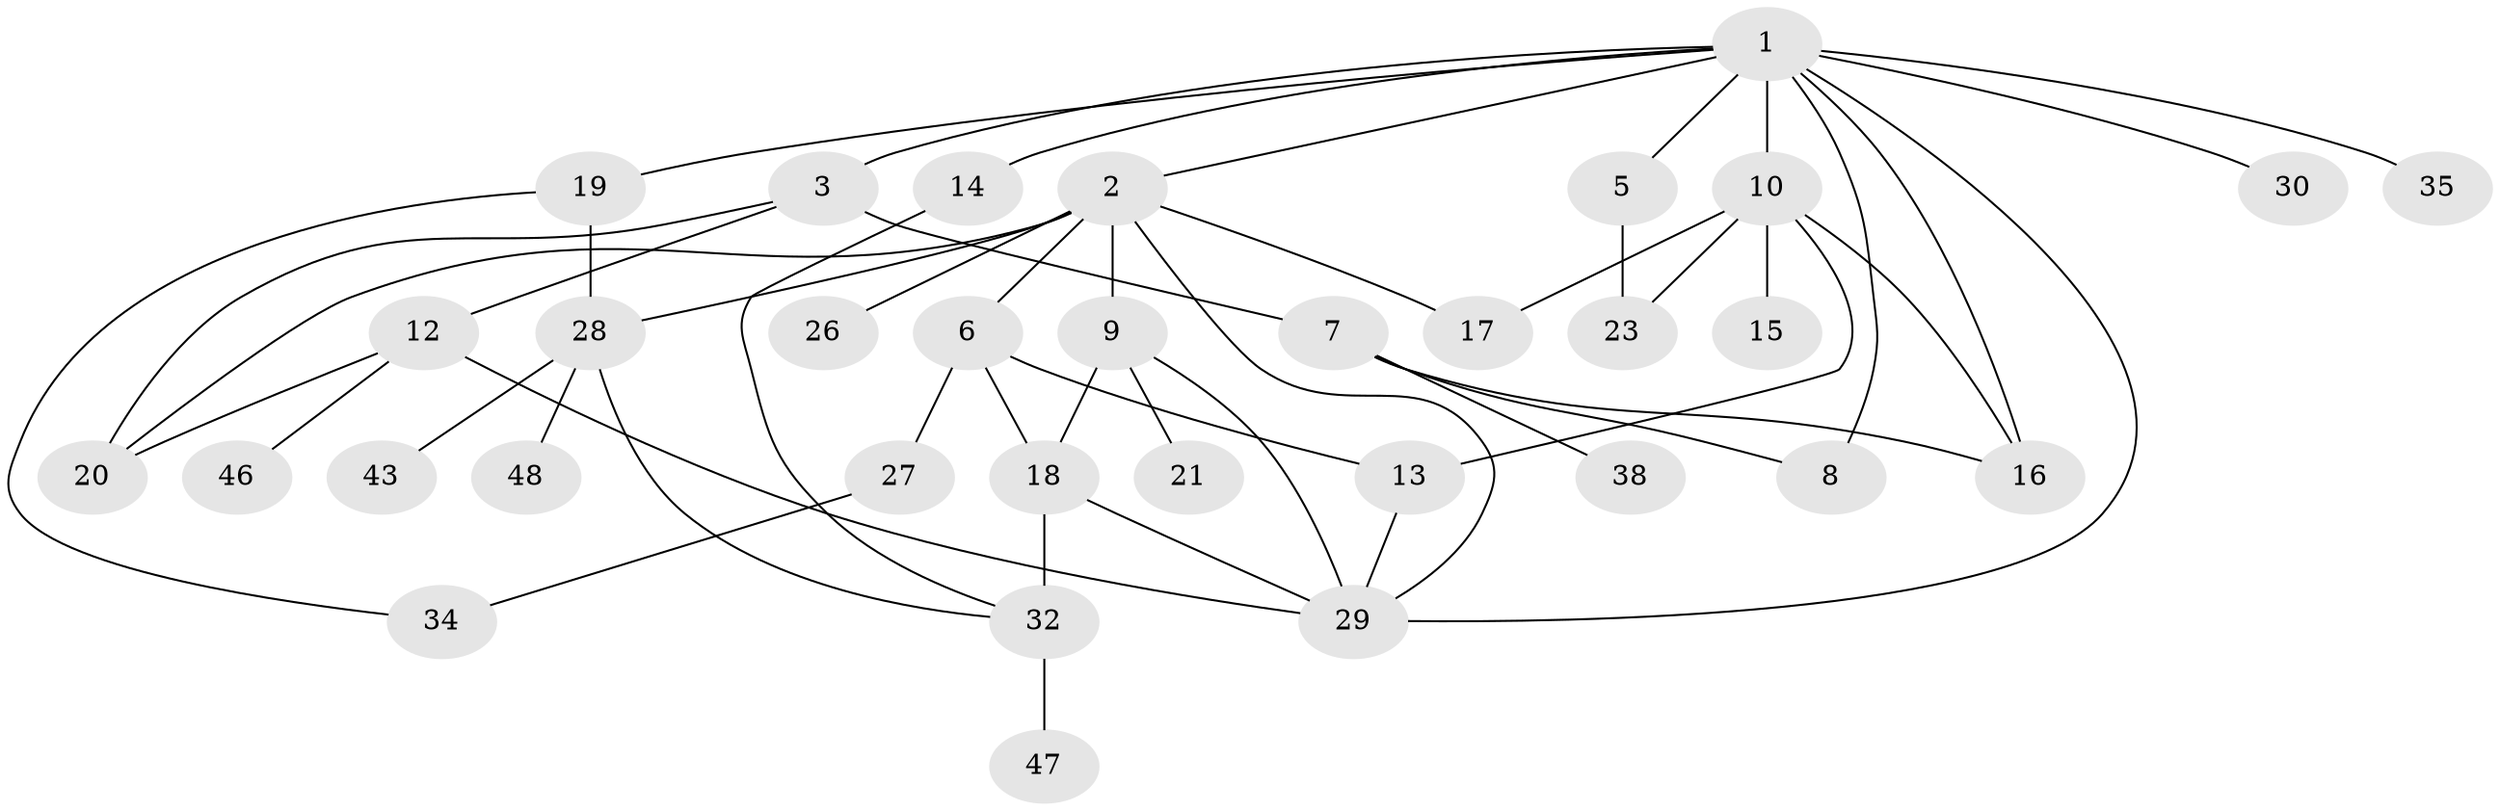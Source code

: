 // original degree distribution, {9: 0.02, 7: 0.02, 4: 0.2, 3: 0.18, 5: 0.04, 2: 0.26, 6: 0.02, 1: 0.26}
// Generated by graph-tools (version 1.1) at 2025/10/02/27/25 16:10:54]
// undirected, 33 vertices, 50 edges
graph export_dot {
graph [start="1"]
  node [color=gray90,style=filled];
  1 [super="+4"];
  2 [super="+25"];
  3 [super="+11"];
  5 [super="+42"];
  6 [super="+37"];
  7 [super="+24"];
  8;
  9;
  10 [super="+49"];
  12 [super="+31"];
  13;
  14;
  15 [super="+50"];
  16;
  17;
  18 [super="+22"];
  19 [super="+40"];
  20 [super="+39"];
  21 [super="+45"];
  23;
  26;
  27 [super="+44"];
  28 [super="+41"];
  29 [super="+33"];
  30;
  32 [super="+36"];
  34;
  35;
  38;
  43;
  46;
  47;
  48;
  1 -- 2;
  1 -- 3;
  1 -- 8;
  1 -- 14;
  1 -- 19;
  1 -- 30;
  1 -- 35;
  1 -- 16;
  1 -- 10;
  1 -- 5;
  1 -- 29;
  2 -- 6;
  2 -- 9;
  2 -- 17;
  2 -- 26;
  2 -- 28;
  2 -- 20;
  2 -- 29;
  3 -- 7 [weight=2];
  3 -- 20;
  3 -- 12;
  5 -- 23;
  6 -- 18;
  6 -- 27;
  6 -- 13;
  7 -- 38;
  7 -- 8;
  7 -- 16;
  9 -- 21;
  9 -- 29;
  9 -- 18;
  10 -- 13;
  10 -- 15;
  10 -- 23;
  10 -- 16;
  10 -- 17;
  12 -- 20;
  12 -- 29;
  12 -- 46;
  13 -- 29;
  14 -- 32;
  18 -- 32 [weight=2];
  18 -- 29;
  19 -- 34;
  19 -- 28;
  27 -- 34;
  28 -- 32;
  28 -- 48;
  28 -- 43;
  32 -- 47;
}
